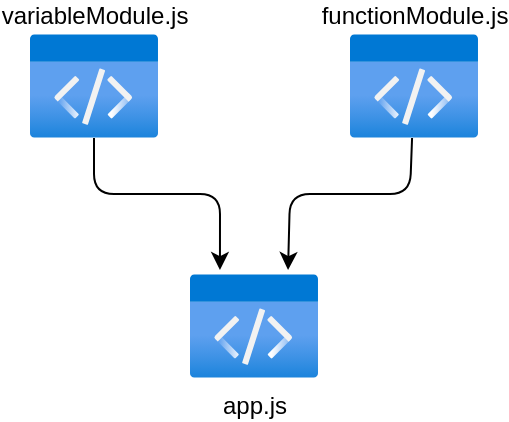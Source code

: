 <mxfile>
    <diagram id="SptBaxmsx4VKbgYZ2mvU" name="Page-1">
        <mxGraphModel dx="574" dy="321" grid="1" gridSize="10" guides="1" tooltips="1" connect="1" arrows="1" fold="1" page="1" pageScale="1" pageWidth="850" pageHeight="1100" math="0" shadow="0">
            <root>
                <mxCell id="0"/>
                <mxCell id="1" parent="0"/>
                <mxCell id="5" style="edgeStyle=none;html=1;entryX=0.234;entryY=-0.038;entryDx=0;entryDy=0;entryPerimeter=0;" edge="1" parent="1" source="2" target="4">
                    <mxGeometry relative="1" as="geometry">
                        <mxPoint x="310" y="260" as="targetPoint"/>
                        <Array as="points">
                            <mxPoint x="242" y="140"/>
                            <mxPoint x="305" y="140"/>
                        </Array>
                    </mxGeometry>
                </mxCell>
                <mxCell id="2" value="variableModule.js" style="aspect=fixed;html=1;points=[];align=center;image;fontSize=12;image=img/lib/azure2/general/Code.svg;labelPosition=center;verticalLabelPosition=top;verticalAlign=bottom;" vertex="1" parent="1">
                    <mxGeometry x="210" y="60" width="64" height="52" as="geometry"/>
                </mxCell>
                <mxCell id="6" style="edgeStyle=none;html=1;entryX=0.766;entryY=-0.038;entryDx=0;entryDy=0;entryPerimeter=0;" edge="1" parent="1" source="3" target="4">
                    <mxGeometry relative="1" as="geometry">
                        <mxPoint x="310" y="250" as="targetPoint"/>
                        <Array as="points">
                            <mxPoint x="400" y="140"/>
                            <mxPoint x="340" y="140"/>
                        </Array>
                    </mxGeometry>
                </mxCell>
                <mxCell id="3" value="functionModule.js" style="aspect=fixed;html=1;points=[];align=center;image;fontSize=12;image=img/lib/azure2/general/Code.svg;labelPosition=center;verticalLabelPosition=top;verticalAlign=bottom;" vertex="1" parent="1">
                    <mxGeometry x="370" y="60" width="64" height="52" as="geometry"/>
                </mxCell>
                <mxCell id="4" value="app.js" style="aspect=fixed;html=1;points=[];align=center;image;fontSize=12;image=img/lib/azure2/general/Code.svg;" vertex="1" parent="1">
                    <mxGeometry x="290" y="180" width="64" height="52" as="geometry"/>
                </mxCell>
            </root>
        </mxGraphModel>
    </diagram>
</mxfile>